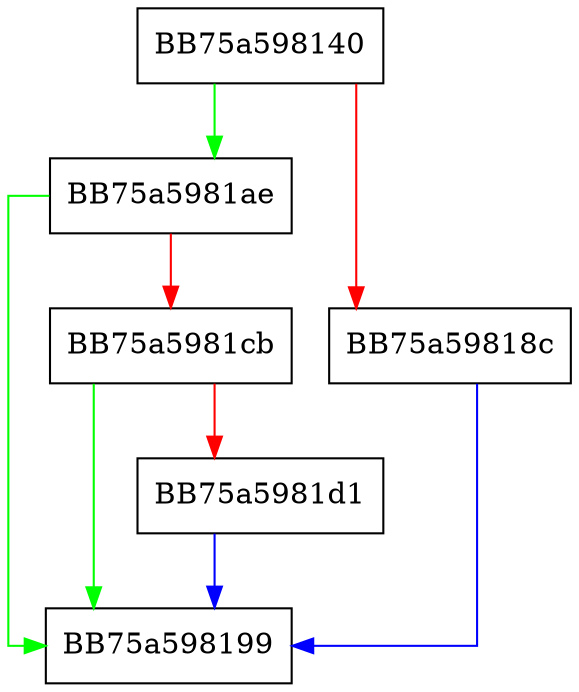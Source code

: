 digraph GetDeviceInformation {
  node [shape="box"];
  graph [splines=ortho];
  BB75a598140 -> BB75a5981ae [color="green"];
  BB75a598140 -> BB75a59818c [color="red"];
  BB75a59818c -> BB75a598199 [color="blue"];
  BB75a5981ae -> BB75a598199 [color="green"];
  BB75a5981ae -> BB75a5981cb [color="red"];
  BB75a5981cb -> BB75a598199 [color="green"];
  BB75a5981cb -> BB75a5981d1 [color="red"];
  BB75a5981d1 -> BB75a598199 [color="blue"];
}